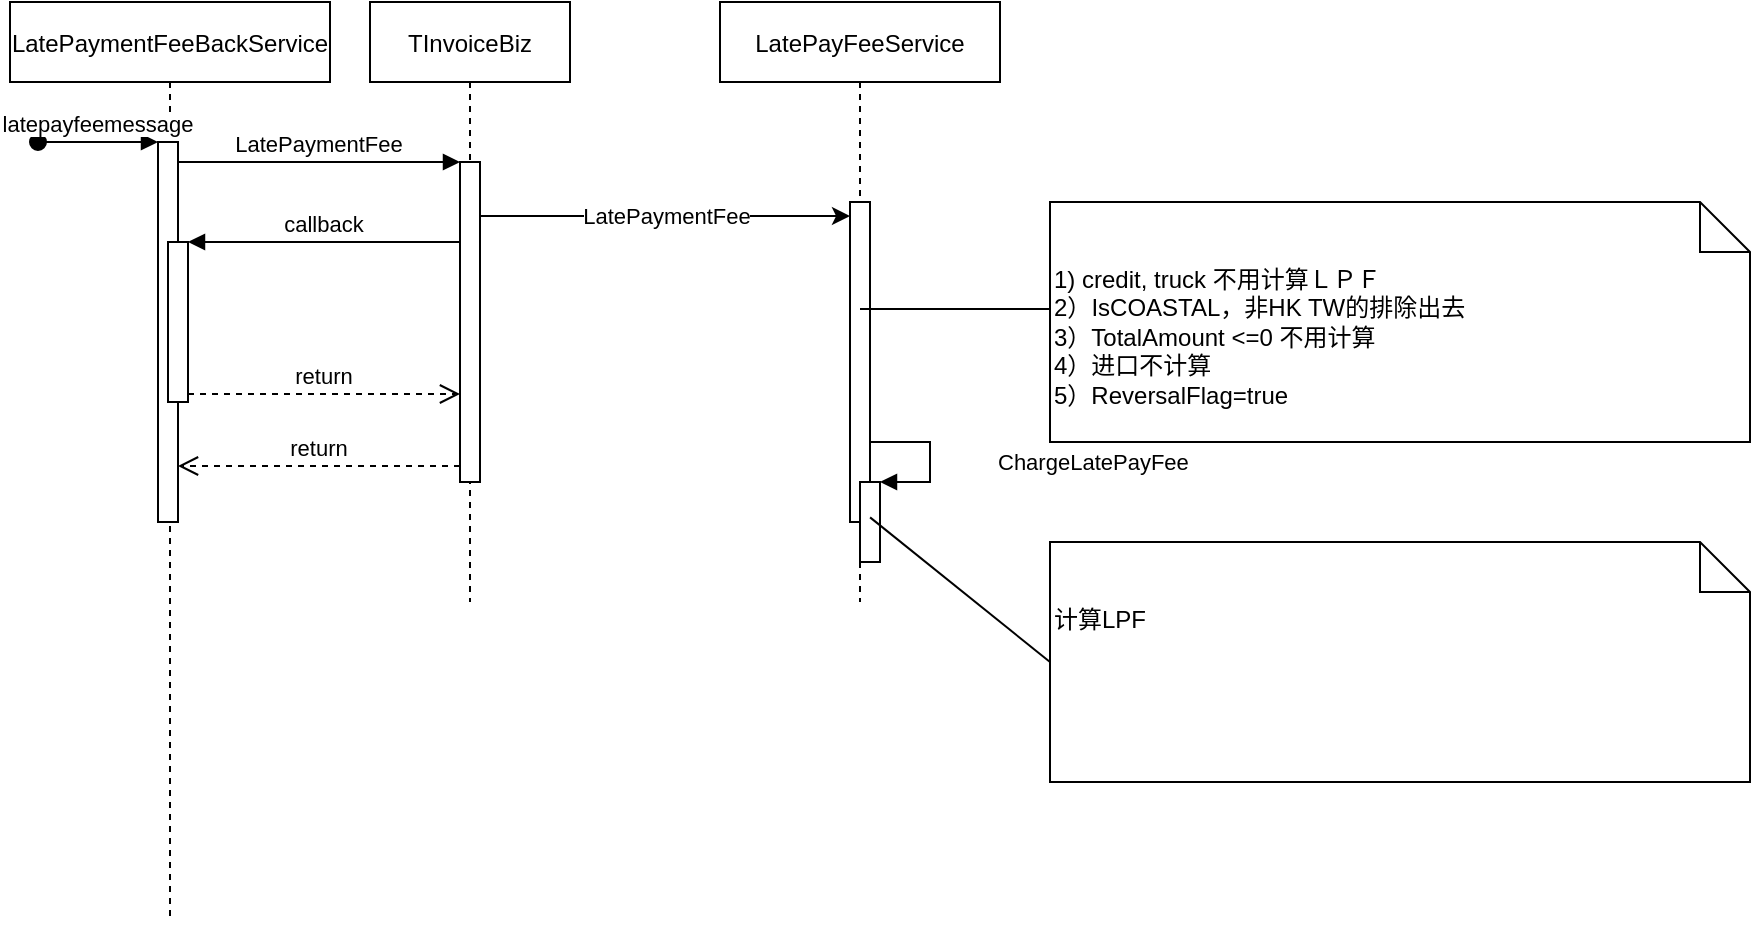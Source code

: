 <mxfile version="20.6.0" type="github">
  <diagram id="kgpKYQtTHZ0yAKxKKP6v" name="Page-1">
    <mxGraphModel dx="1182" dy="754" grid="1" gridSize="10" guides="1" tooltips="1" connect="1" arrows="1" fold="1" page="1" pageScale="1" pageWidth="850" pageHeight="1100" math="0" shadow="0">
      <root>
        <mxCell id="0" />
        <mxCell id="1" parent="0" />
        <mxCell id="3nuBFxr9cyL0pnOWT2aG-1" value="LatePaymentFeeBackService" style="shape=umlLifeline;perimeter=lifelinePerimeter;container=1;collapsible=0;recursiveResize=0;rounded=0;shadow=0;strokeWidth=1;" parent="1" vertex="1">
          <mxGeometry x="120" y="80" width="160" height="460" as="geometry" />
        </mxCell>
        <mxCell id="3nuBFxr9cyL0pnOWT2aG-2" value="" style="points=[];perimeter=orthogonalPerimeter;rounded=0;shadow=0;strokeWidth=1;" parent="3nuBFxr9cyL0pnOWT2aG-1" vertex="1">
          <mxGeometry x="74" y="70" width="10" height="190" as="geometry" />
        </mxCell>
        <mxCell id="3nuBFxr9cyL0pnOWT2aG-3" value="latepayfeemessage" style="verticalAlign=bottom;startArrow=oval;endArrow=block;startSize=8;shadow=0;strokeWidth=1;" parent="3nuBFxr9cyL0pnOWT2aG-1" target="3nuBFxr9cyL0pnOWT2aG-2" edge="1">
          <mxGeometry relative="1" as="geometry">
            <mxPoint x="14" y="70" as="sourcePoint" />
          </mxGeometry>
        </mxCell>
        <mxCell id="3nuBFxr9cyL0pnOWT2aG-4" value="" style="points=[];perimeter=orthogonalPerimeter;rounded=0;shadow=0;strokeWidth=1;" parent="3nuBFxr9cyL0pnOWT2aG-1" vertex="1">
          <mxGeometry x="79" y="120" width="10" height="80" as="geometry" />
        </mxCell>
        <mxCell id="3nuBFxr9cyL0pnOWT2aG-5" value="TInvoiceBiz" style="shape=umlLifeline;perimeter=lifelinePerimeter;container=1;collapsible=0;recursiveResize=0;rounded=0;shadow=0;strokeWidth=1;" parent="1" vertex="1">
          <mxGeometry x="300" y="80" width="100" height="300" as="geometry" />
        </mxCell>
        <mxCell id="3nuBFxr9cyL0pnOWT2aG-6" value="" style="points=[];perimeter=orthogonalPerimeter;rounded=0;shadow=0;strokeWidth=1;" parent="3nuBFxr9cyL0pnOWT2aG-5" vertex="1">
          <mxGeometry x="45" y="80" width="10" height="160" as="geometry" />
        </mxCell>
        <mxCell id="3nuBFxr9cyL0pnOWT2aG-7" value="return" style="verticalAlign=bottom;endArrow=open;dashed=1;endSize=8;exitX=0;exitY=0.95;shadow=0;strokeWidth=1;" parent="1" source="3nuBFxr9cyL0pnOWT2aG-6" target="3nuBFxr9cyL0pnOWT2aG-2" edge="1">
          <mxGeometry relative="1" as="geometry">
            <mxPoint x="275" y="236" as="targetPoint" />
          </mxGeometry>
        </mxCell>
        <mxCell id="3nuBFxr9cyL0pnOWT2aG-8" value="LatePaymentFee" style="verticalAlign=bottom;endArrow=block;entryX=0;entryY=0;shadow=0;strokeWidth=1;" parent="1" source="3nuBFxr9cyL0pnOWT2aG-2" target="3nuBFxr9cyL0pnOWT2aG-6" edge="1">
          <mxGeometry relative="1" as="geometry">
            <mxPoint x="275" y="160" as="sourcePoint" />
          </mxGeometry>
        </mxCell>
        <mxCell id="3nuBFxr9cyL0pnOWT2aG-9" value="callback" style="verticalAlign=bottom;endArrow=block;entryX=1;entryY=0;shadow=0;strokeWidth=1;" parent="1" source="3nuBFxr9cyL0pnOWT2aG-6" target="3nuBFxr9cyL0pnOWT2aG-4" edge="1">
          <mxGeometry relative="1" as="geometry">
            <mxPoint x="240" y="200" as="sourcePoint" />
          </mxGeometry>
        </mxCell>
        <mxCell id="3nuBFxr9cyL0pnOWT2aG-10" value="return" style="verticalAlign=bottom;endArrow=open;dashed=1;endSize=8;exitX=1;exitY=0.95;shadow=0;strokeWidth=1;" parent="1" source="3nuBFxr9cyL0pnOWT2aG-4" target="3nuBFxr9cyL0pnOWT2aG-6" edge="1">
          <mxGeometry relative="1" as="geometry">
            <mxPoint x="240" y="257" as="targetPoint" />
          </mxGeometry>
        </mxCell>
        <mxCell id="OIq51NGMrM5ldZGcO8og-2" value="LatePayFeeService" style="shape=umlLifeline;perimeter=lifelinePerimeter;container=1;collapsible=0;recursiveResize=0;rounded=0;shadow=0;strokeWidth=1;" vertex="1" parent="1">
          <mxGeometry x="475" y="80" width="140" height="300" as="geometry" />
        </mxCell>
        <mxCell id="OIq51NGMrM5ldZGcO8og-3" value="" style="points=[];perimeter=orthogonalPerimeter;rounded=0;shadow=0;strokeWidth=1;" vertex="1" parent="OIq51NGMrM5ldZGcO8og-2">
          <mxGeometry x="65" y="100" width="10" height="160" as="geometry" />
        </mxCell>
        <mxCell id="OIq51NGMrM5ldZGcO8og-14" value="" style="html=1;points=[];perimeter=orthogonalPerimeter;" vertex="1" parent="OIq51NGMrM5ldZGcO8og-2">
          <mxGeometry x="70" y="240" width="10" height="40" as="geometry" />
        </mxCell>
        <mxCell id="OIq51NGMrM5ldZGcO8og-15" value="ChargeLatePayFee" style="edgeStyle=orthogonalEdgeStyle;html=1;align=left;spacingLeft=2;endArrow=block;rounded=0;entryX=1;entryY=0;" edge="1" target="OIq51NGMrM5ldZGcO8og-14" parent="OIq51NGMrM5ldZGcO8og-2">
          <mxGeometry x="0.067" y="30" relative="1" as="geometry">
            <mxPoint x="75" y="220" as="sourcePoint" />
            <Array as="points">
              <mxPoint x="105" y="220" />
            </Array>
            <mxPoint as="offset" />
          </mxGeometry>
        </mxCell>
        <mxCell id="OIq51NGMrM5ldZGcO8og-6" value="LatePaymentFee" style="edgeStyle=orthogonalEdgeStyle;rounded=0;orthogonalLoop=1;jettySize=auto;html=1;" edge="1" parent="1">
          <mxGeometry relative="1" as="geometry">
            <mxPoint x="355" y="187" as="sourcePoint" />
            <mxPoint x="540" y="187" as="targetPoint" />
            <Array as="points">
              <mxPoint x="480" y="187" />
              <mxPoint x="480" y="187" />
            </Array>
          </mxGeometry>
        </mxCell>
        <mxCell id="OIq51NGMrM5ldZGcO8og-9" value="&lt;div style=&quot;&quot;&gt;&lt;span style=&quot;background-color: initial;&quot;&gt;1) credit, truck 不用计算ＬＰＦ&lt;/span&gt;&lt;/div&gt;&lt;div style=&quot;&quot;&gt;&lt;span style=&quot;background-color: initial;&quot;&gt;2）&lt;/span&gt;&lt;span style=&quot;background-color: initial;&quot;&gt;IsCOASTAL，&lt;/span&gt;&lt;span style=&quot;background-color: initial;&quot;&gt;非HK TW的排除出去&lt;/span&gt;&lt;/div&gt;&lt;div style=&quot;&quot;&gt;3）TotalAmount &amp;lt;=0 不用计算&lt;/div&gt;&lt;div style=&quot;&quot;&gt;4）进口不计算&lt;/div&gt;&lt;div style=&quot;&quot;&gt;5）ReversalFlag=true&lt;/div&gt;&lt;div style=&quot;&quot;&gt;&lt;br&gt;&lt;/div&gt;" style="shape=note2;boundedLbl=1;whiteSpace=wrap;html=1;size=25;verticalAlign=top;align=left;" vertex="1" parent="1">
          <mxGeometry x="640" y="180" width="350" height="120" as="geometry" />
        </mxCell>
        <mxCell id="OIq51NGMrM5ldZGcO8og-11" value="" style="endArrow=none;html=1;rounded=0;" edge="1" parent="1" source="OIq51NGMrM5ldZGcO8og-2" target="OIq51NGMrM5ldZGcO8og-9">
          <mxGeometry width="50" height="50" relative="1" as="geometry">
            <mxPoint x="400" y="410" as="sourcePoint" />
            <mxPoint x="450" y="360" as="targetPoint" />
          </mxGeometry>
        </mxCell>
        <mxCell id="OIq51NGMrM5ldZGcO8og-13" value="&lt;div style=&quot;&quot;&gt;计算LPF&lt;/div&gt;&lt;div style=&quot;&quot;&gt;&lt;br&gt;&lt;/div&gt;" style="shape=note2;boundedLbl=1;whiteSpace=wrap;html=1;size=25;verticalAlign=top;align=left;" vertex="1" parent="1">
          <mxGeometry x="640" y="350" width="350" height="120" as="geometry" />
        </mxCell>
        <mxCell id="OIq51NGMrM5ldZGcO8og-16" value="" style="endArrow=none;html=1;rounded=0;entryX=0;entryY=0.5;entryDx=0;entryDy=0;entryPerimeter=0;exitX=0.536;exitY=0.859;exitDx=0;exitDy=0;exitPerimeter=0;" edge="1" parent="1" source="OIq51NGMrM5ldZGcO8og-2" target="OIq51NGMrM5ldZGcO8og-13">
          <mxGeometry width="50" height="50" relative="1" as="geometry">
            <mxPoint x="400" y="410" as="sourcePoint" />
            <mxPoint x="450" y="360" as="targetPoint" />
          </mxGeometry>
        </mxCell>
      </root>
    </mxGraphModel>
  </diagram>
</mxfile>
